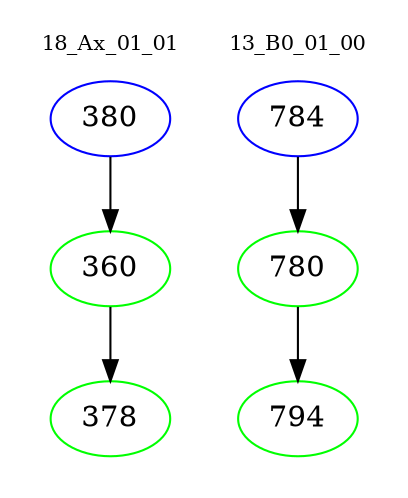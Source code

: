 digraph{
subgraph cluster_0 {
color = white
label = "18_Ax_01_01";
fontsize=10;
T0_380 [label="380", color="blue"]
T0_380 -> T0_360 [color="black"]
T0_360 [label="360", color="green"]
T0_360 -> T0_378 [color="black"]
T0_378 [label="378", color="green"]
}
subgraph cluster_1 {
color = white
label = "13_B0_01_00";
fontsize=10;
T1_784 [label="784", color="blue"]
T1_784 -> T1_780 [color="black"]
T1_780 [label="780", color="green"]
T1_780 -> T1_794 [color="black"]
T1_794 [label="794", color="green"]
}
}
